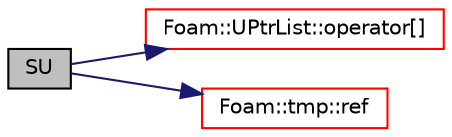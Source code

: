 digraph "SU"
{
  bgcolor="transparent";
  edge [fontname="Helvetica",fontsize="10",labelfontname="Helvetica",labelfontsize="10"];
  node [fontname="Helvetica",fontsize="10",shape=record];
  rankdir="LR";
  Node1 [label="SU",height=0.2,width=0.4,color="black", fillcolor="grey75", style="filled", fontcolor="black"];
  Node1 -> Node2 [color="midnightblue",fontsize="10",style="solid",fontname="Helvetica"];
  Node2 [label="Foam::UPtrList::operator[]",height=0.2,width=0.4,color="red",URL="$a02878.html#af15a484723b2f04f96702bd3b5fe2572",tooltip="Return element const reference. "];
  Node1 -> Node3 [color="midnightblue",fontsize="10",style="solid",fontname="Helvetica"];
  Node3 [label="Foam::tmp::ref",height=0.2,width=0.4,color="red",URL="$a02710.html#af16202cc9b8e931206cfceb8d9779bb2",tooltip="Return non-const reference or generate a fatal error. "];
}
